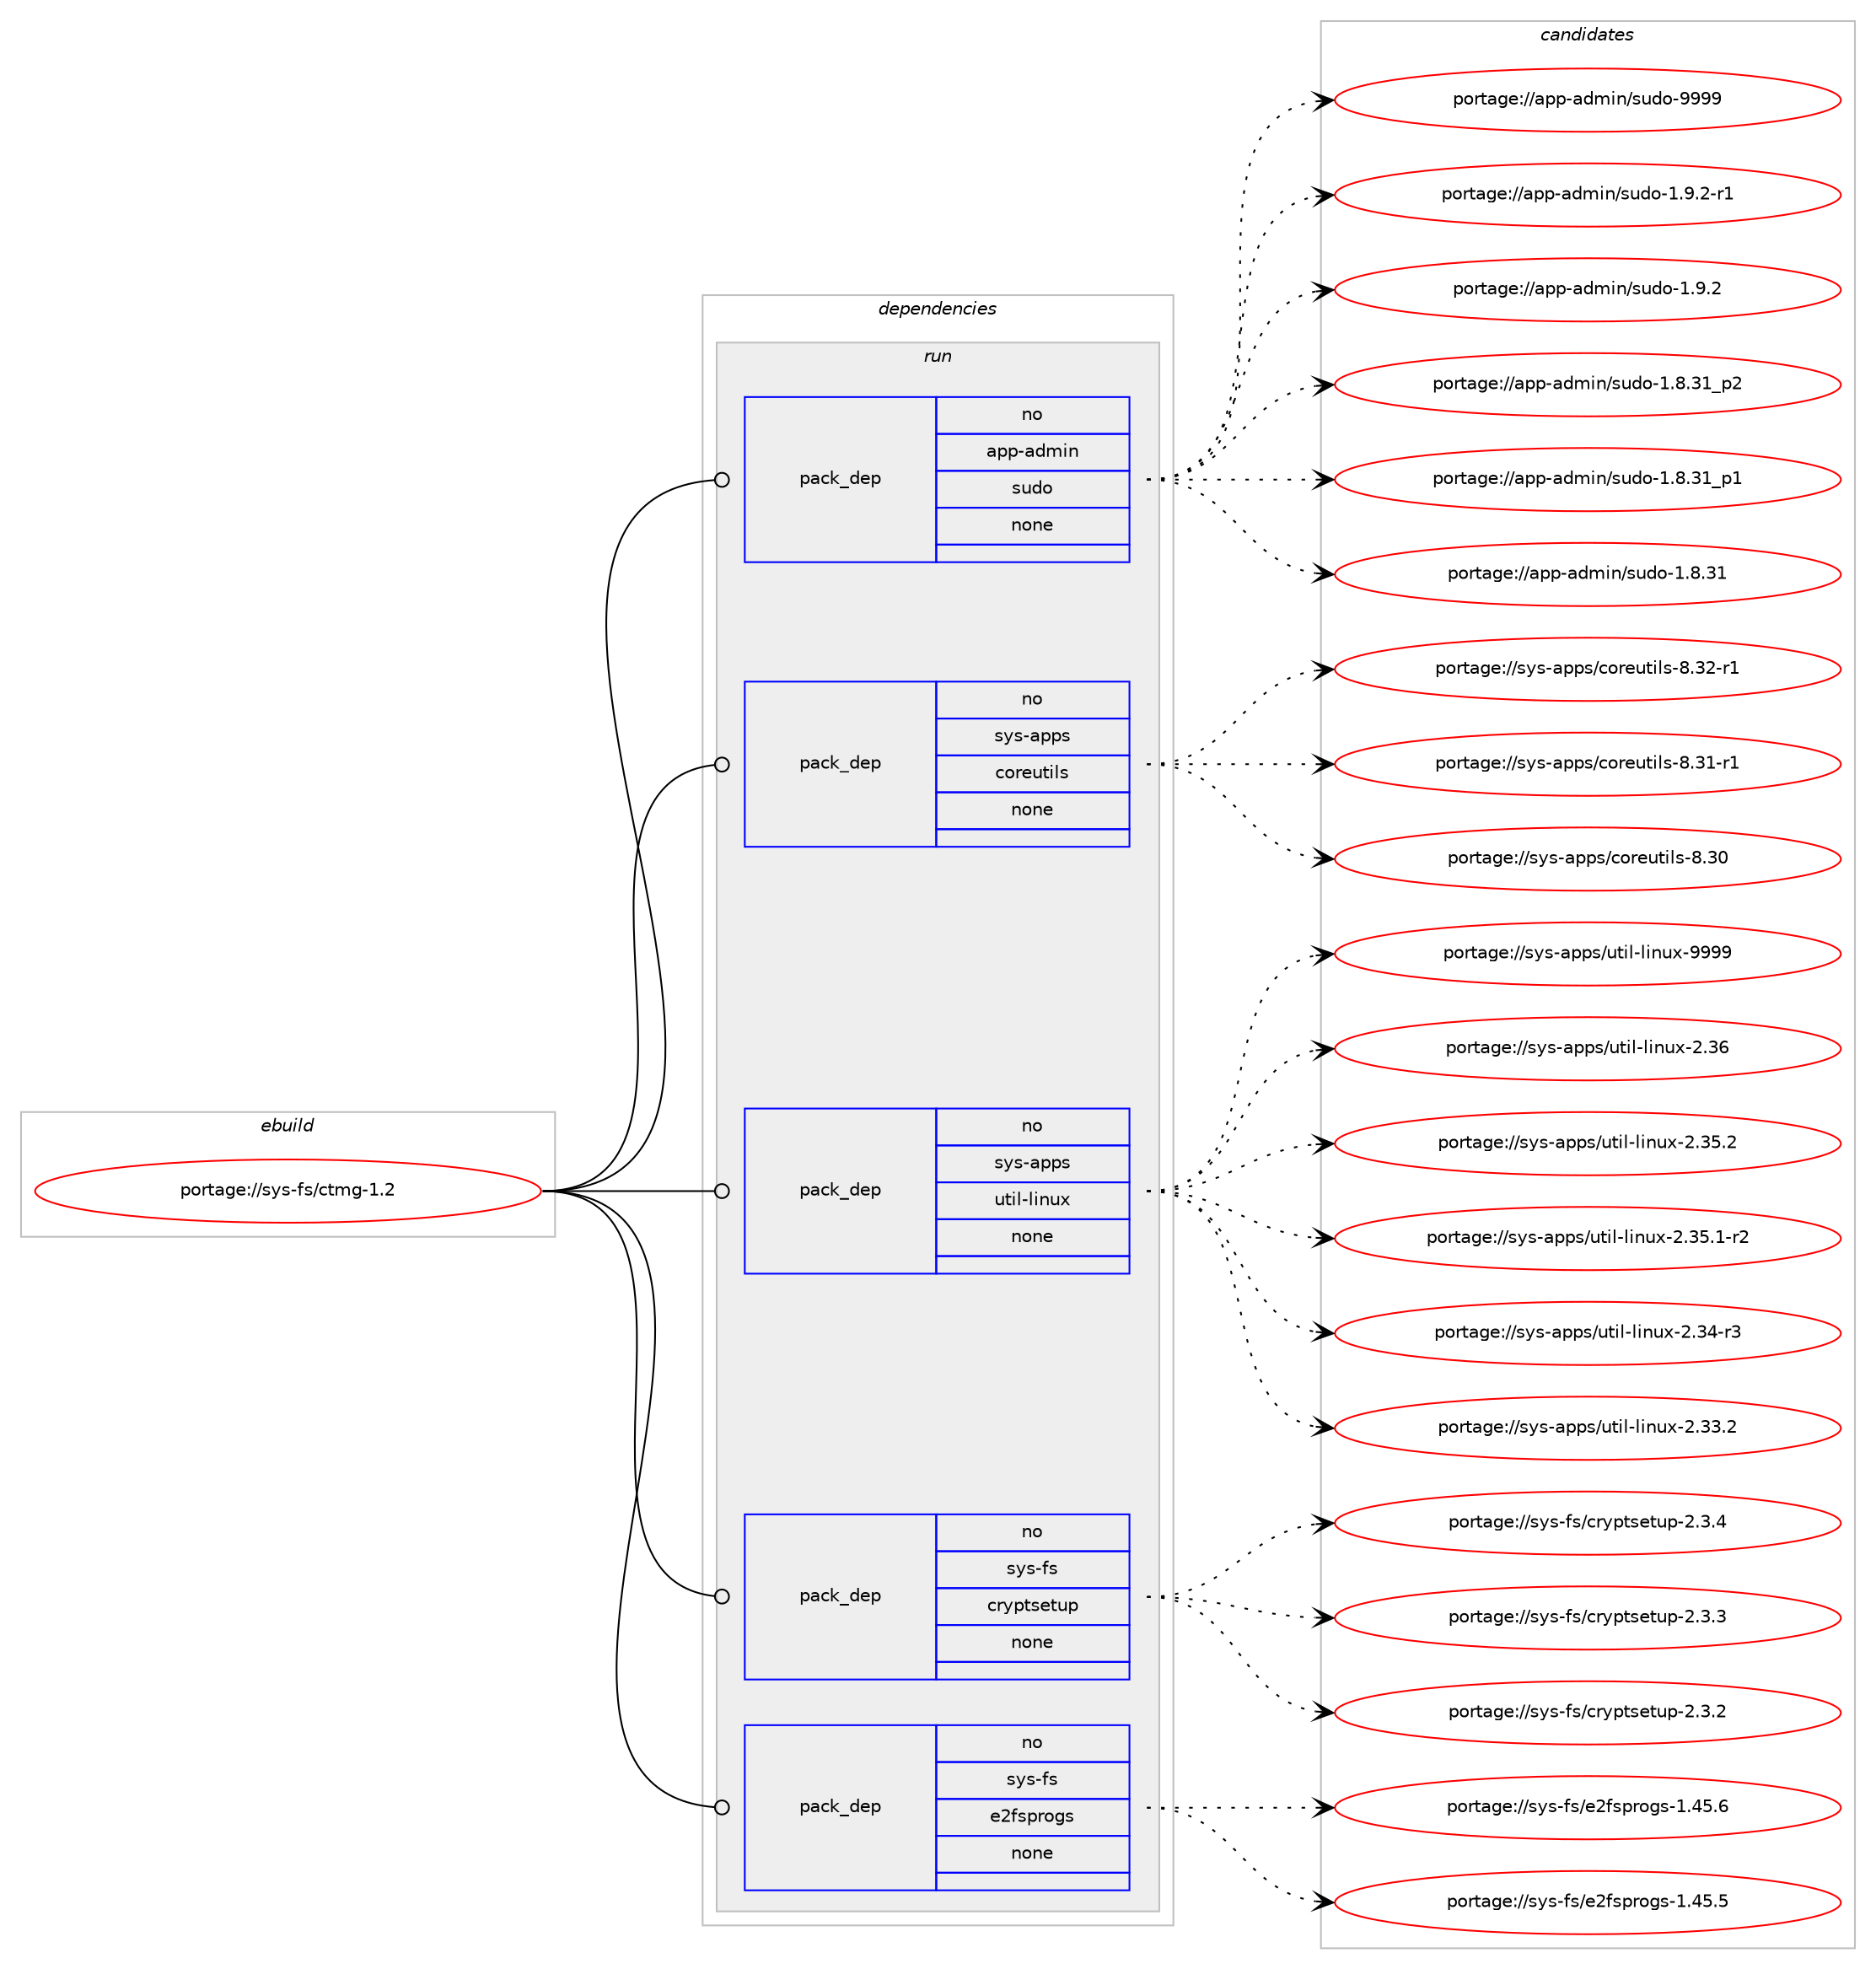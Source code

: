digraph prolog {

# *************
# Graph options
# *************

newrank=true;
concentrate=true;
compound=true;
graph [rankdir=LR,fontname=Helvetica,fontsize=10,ranksep=1.5];#, ranksep=2.5, nodesep=0.2];
edge  [arrowhead=vee];
node  [fontname=Helvetica,fontsize=10];

# **********
# The ebuild
# **********

subgraph cluster_leftcol {
color=gray;
rank=same;
label=<<i>ebuild</i>>;
id [label="portage://sys-fs/ctmg-1.2", color=red, width=4, href="../sys-fs/ctmg-1.2.svg"];
}

# ****************
# The dependencies
# ****************

subgraph cluster_midcol {
color=gray;
label=<<i>dependencies</i>>;
subgraph cluster_compile {
fillcolor="#eeeeee";
style=filled;
label=<<i>compile</i>>;
}
subgraph cluster_compileandrun {
fillcolor="#eeeeee";
style=filled;
label=<<i>compile and run</i>>;
}
subgraph cluster_run {
fillcolor="#eeeeee";
style=filled;
label=<<i>run</i>>;
subgraph pack1924 {
dependency2241 [label=<<TABLE BORDER="0" CELLBORDER="1" CELLSPACING="0" CELLPADDING="4" WIDTH="220"><TR><TD ROWSPAN="6" CELLPADDING="30">pack_dep</TD></TR><TR><TD WIDTH="110">no</TD></TR><TR><TD>app-admin</TD></TR><TR><TD>sudo</TD></TR><TR><TD>none</TD></TR><TR><TD></TD></TR></TABLE>>, shape=none, color=blue];
}
id:e -> dependency2241:w [weight=20,style="solid",arrowhead="odot"];
subgraph pack1925 {
dependency2242 [label=<<TABLE BORDER="0" CELLBORDER="1" CELLSPACING="0" CELLPADDING="4" WIDTH="220"><TR><TD ROWSPAN="6" CELLPADDING="30">pack_dep</TD></TR><TR><TD WIDTH="110">no</TD></TR><TR><TD>sys-apps</TD></TR><TR><TD>coreutils</TD></TR><TR><TD>none</TD></TR><TR><TD></TD></TR></TABLE>>, shape=none, color=blue];
}
id:e -> dependency2242:w [weight=20,style="solid",arrowhead="odot"];
subgraph pack1926 {
dependency2243 [label=<<TABLE BORDER="0" CELLBORDER="1" CELLSPACING="0" CELLPADDING="4" WIDTH="220"><TR><TD ROWSPAN="6" CELLPADDING="30">pack_dep</TD></TR><TR><TD WIDTH="110">no</TD></TR><TR><TD>sys-apps</TD></TR><TR><TD>util-linux</TD></TR><TR><TD>none</TD></TR><TR><TD></TD></TR></TABLE>>, shape=none, color=blue];
}
id:e -> dependency2243:w [weight=20,style="solid",arrowhead="odot"];
subgraph pack1927 {
dependency2244 [label=<<TABLE BORDER="0" CELLBORDER="1" CELLSPACING="0" CELLPADDING="4" WIDTH="220"><TR><TD ROWSPAN="6" CELLPADDING="30">pack_dep</TD></TR><TR><TD WIDTH="110">no</TD></TR><TR><TD>sys-fs</TD></TR><TR><TD>cryptsetup</TD></TR><TR><TD>none</TD></TR><TR><TD></TD></TR></TABLE>>, shape=none, color=blue];
}
id:e -> dependency2244:w [weight=20,style="solid",arrowhead="odot"];
subgraph pack1928 {
dependency2245 [label=<<TABLE BORDER="0" CELLBORDER="1" CELLSPACING="0" CELLPADDING="4" WIDTH="220"><TR><TD ROWSPAN="6" CELLPADDING="30">pack_dep</TD></TR><TR><TD WIDTH="110">no</TD></TR><TR><TD>sys-fs</TD></TR><TR><TD>e2fsprogs</TD></TR><TR><TD>none</TD></TR><TR><TD></TD></TR></TABLE>>, shape=none, color=blue];
}
id:e -> dependency2245:w [weight=20,style="solid",arrowhead="odot"];
}
}

# **************
# The candidates
# **************

subgraph cluster_choices {
rank=same;
color=gray;
label=<<i>candidates</i>>;

subgraph choice1924 {
color=black;
nodesep=1;
choice971121124597100109105110471151171001114557575757 [label="portage://app-admin/sudo-9999", color=red, width=4,href="../app-admin/sudo-9999.svg"];
choice971121124597100109105110471151171001114549465746504511449 [label="portage://app-admin/sudo-1.9.2-r1", color=red, width=4,href="../app-admin/sudo-1.9.2-r1.svg"];
choice97112112459710010910511047115117100111454946574650 [label="portage://app-admin/sudo-1.9.2", color=red, width=4,href="../app-admin/sudo-1.9.2.svg"];
choice97112112459710010910511047115117100111454946564651499511250 [label="portage://app-admin/sudo-1.8.31_p2", color=red, width=4,href="../app-admin/sudo-1.8.31_p2.svg"];
choice97112112459710010910511047115117100111454946564651499511249 [label="portage://app-admin/sudo-1.8.31_p1", color=red, width=4,href="../app-admin/sudo-1.8.31_p1.svg"];
choice9711211245971001091051104711511710011145494656465149 [label="portage://app-admin/sudo-1.8.31", color=red, width=4,href="../app-admin/sudo-1.8.31.svg"];
dependency2241:e -> choice971121124597100109105110471151171001114557575757:w [style=dotted,weight="100"];
dependency2241:e -> choice971121124597100109105110471151171001114549465746504511449:w [style=dotted,weight="100"];
dependency2241:e -> choice97112112459710010910511047115117100111454946574650:w [style=dotted,weight="100"];
dependency2241:e -> choice97112112459710010910511047115117100111454946564651499511250:w [style=dotted,weight="100"];
dependency2241:e -> choice97112112459710010910511047115117100111454946564651499511249:w [style=dotted,weight="100"];
dependency2241:e -> choice9711211245971001091051104711511710011145494656465149:w [style=dotted,weight="100"];
}
subgraph choice1925 {
color=black;
nodesep=1;
choice1151211154597112112115479911111410111711610510811545564651504511449 [label="portage://sys-apps/coreutils-8.32-r1", color=red, width=4,href="../sys-apps/coreutils-8.32-r1.svg"];
choice1151211154597112112115479911111410111711610510811545564651494511449 [label="portage://sys-apps/coreutils-8.31-r1", color=red, width=4,href="../sys-apps/coreutils-8.31-r1.svg"];
choice115121115459711211211547991111141011171161051081154556465148 [label="portage://sys-apps/coreutils-8.30", color=red, width=4,href="../sys-apps/coreutils-8.30.svg"];
dependency2242:e -> choice1151211154597112112115479911111410111711610510811545564651504511449:w [style=dotted,weight="100"];
dependency2242:e -> choice1151211154597112112115479911111410111711610510811545564651494511449:w [style=dotted,weight="100"];
dependency2242:e -> choice115121115459711211211547991111141011171161051081154556465148:w [style=dotted,weight="100"];
}
subgraph choice1926 {
color=black;
nodesep=1;
choice115121115459711211211547117116105108451081051101171204557575757 [label="portage://sys-apps/util-linux-9999", color=red, width=4,href="../sys-apps/util-linux-9999.svg"];
choice115121115459711211211547117116105108451081051101171204550465154 [label="portage://sys-apps/util-linux-2.36", color=red, width=4,href="../sys-apps/util-linux-2.36.svg"];
choice1151211154597112112115471171161051084510810511011712045504651534650 [label="portage://sys-apps/util-linux-2.35.2", color=red, width=4,href="../sys-apps/util-linux-2.35.2.svg"];
choice11512111545971121121154711711610510845108105110117120455046515346494511450 [label="portage://sys-apps/util-linux-2.35.1-r2", color=red, width=4,href="../sys-apps/util-linux-2.35.1-r2.svg"];
choice1151211154597112112115471171161051084510810511011712045504651524511451 [label="portage://sys-apps/util-linux-2.34-r3", color=red, width=4,href="../sys-apps/util-linux-2.34-r3.svg"];
choice1151211154597112112115471171161051084510810511011712045504651514650 [label="portage://sys-apps/util-linux-2.33.2", color=red, width=4,href="../sys-apps/util-linux-2.33.2.svg"];
dependency2243:e -> choice115121115459711211211547117116105108451081051101171204557575757:w [style=dotted,weight="100"];
dependency2243:e -> choice115121115459711211211547117116105108451081051101171204550465154:w [style=dotted,weight="100"];
dependency2243:e -> choice1151211154597112112115471171161051084510810511011712045504651534650:w [style=dotted,weight="100"];
dependency2243:e -> choice11512111545971121121154711711610510845108105110117120455046515346494511450:w [style=dotted,weight="100"];
dependency2243:e -> choice1151211154597112112115471171161051084510810511011712045504651524511451:w [style=dotted,weight="100"];
dependency2243:e -> choice1151211154597112112115471171161051084510810511011712045504651514650:w [style=dotted,weight="100"];
}
subgraph choice1927 {
color=black;
nodesep=1;
choice115121115451021154799114121112116115101116117112455046514652 [label="portage://sys-fs/cryptsetup-2.3.4", color=red, width=4,href="../sys-fs/cryptsetup-2.3.4.svg"];
choice115121115451021154799114121112116115101116117112455046514651 [label="portage://sys-fs/cryptsetup-2.3.3", color=red, width=4,href="../sys-fs/cryptsetup-2.3.3.svg"];
choice115121115451021154799114121112116115101116117112455046514650 [label="portage://sys-fs/cryptsetup-2.3.2", color=red, width=4,href="../sys-fs/cryptsetup-2.3.2.svg"];
dependency2244:e -> choice115121115451021154799114121112116115101116117112455046514652:w [style=dotted,weight="100"];
dependency2244:e -> choice115121115451021154799114121112116115101116117112455046514651:w [style=dotted,weight="100"];
dependency2244:e -> choice115121115451021154799114121112116115101116117112455046514650:w [style=dotted,weight="100"];
}
subgraph choice1928 {
color=black;
nodesep=1;
choice11512111545102115471015010211511211411110311545494652534654 [label="portage://sys-fs/e2fsprogs-1.45.6", color=red, width=4,href="../sys-fs/e2fsprogs-1.45.6.svg"];
choice11512111545102115471015010211511211411110311545494652534653 [label="portage://sys-fs/e2fsprogs-1.45.5", color=red, width=4,href="../sys-fs/e2fsprogs-1.45.5.svg"];
dependency2245:e -> choice11512111545102115471015010211511211411110311545494652534654:w [style=dotted,weight="100"];
dependency2245:e -> choice11512111545102115471015010211511211411110311545494652534653:w [style=dotted,weight="100"];
}
}

}
